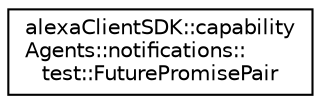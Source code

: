 digraph "Graphical Class Hierarchy"
{
  edge [fontname="Helvetica",fontsize="10",labelfontname="Helvetica",labelfontsize="10"];
  node [fontname="Helvetica",fontsize="10",shape=record];
  rankdir="LR";
  Node0 [label="alexaClientSDK::capability\lAgents::notifications::\ltest::FuturePromisePair",height=0.2,width=0.4,color="black", fillcolor="white", style="filled",URL="$structalexa_client_s_d_k_1_1capability_agents_1_1notifications_1_1test_1_1_future_promise_pair.html"];
}
